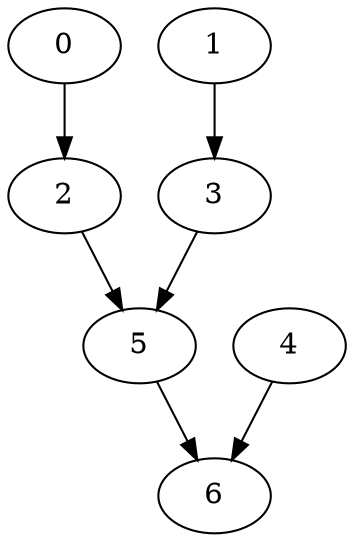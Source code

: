 strict digraph  {
0 [exec=8,period=30,is_join=False];
1 [exec=13,period=100,is_join=False];
2 [exec=12,is_join=False];
3 [exec=11,is_join=False];
4 [exec=7,period=20,is_join=False];
5 [exec=14,period=50,is_join=True];
6 [exec=11,is_join=True];
0 -> 2  [comm=3,is_update=False];
1 -> 3  [comm=4,is_update=False];
2 -> 5  [comm=5,is_update=True];
3 -> 5  [comm=6,is_update=True];
4 -> 6  [comm=3,is_update=True];
5 -> 6  [comm=7,is_update=False];
}
